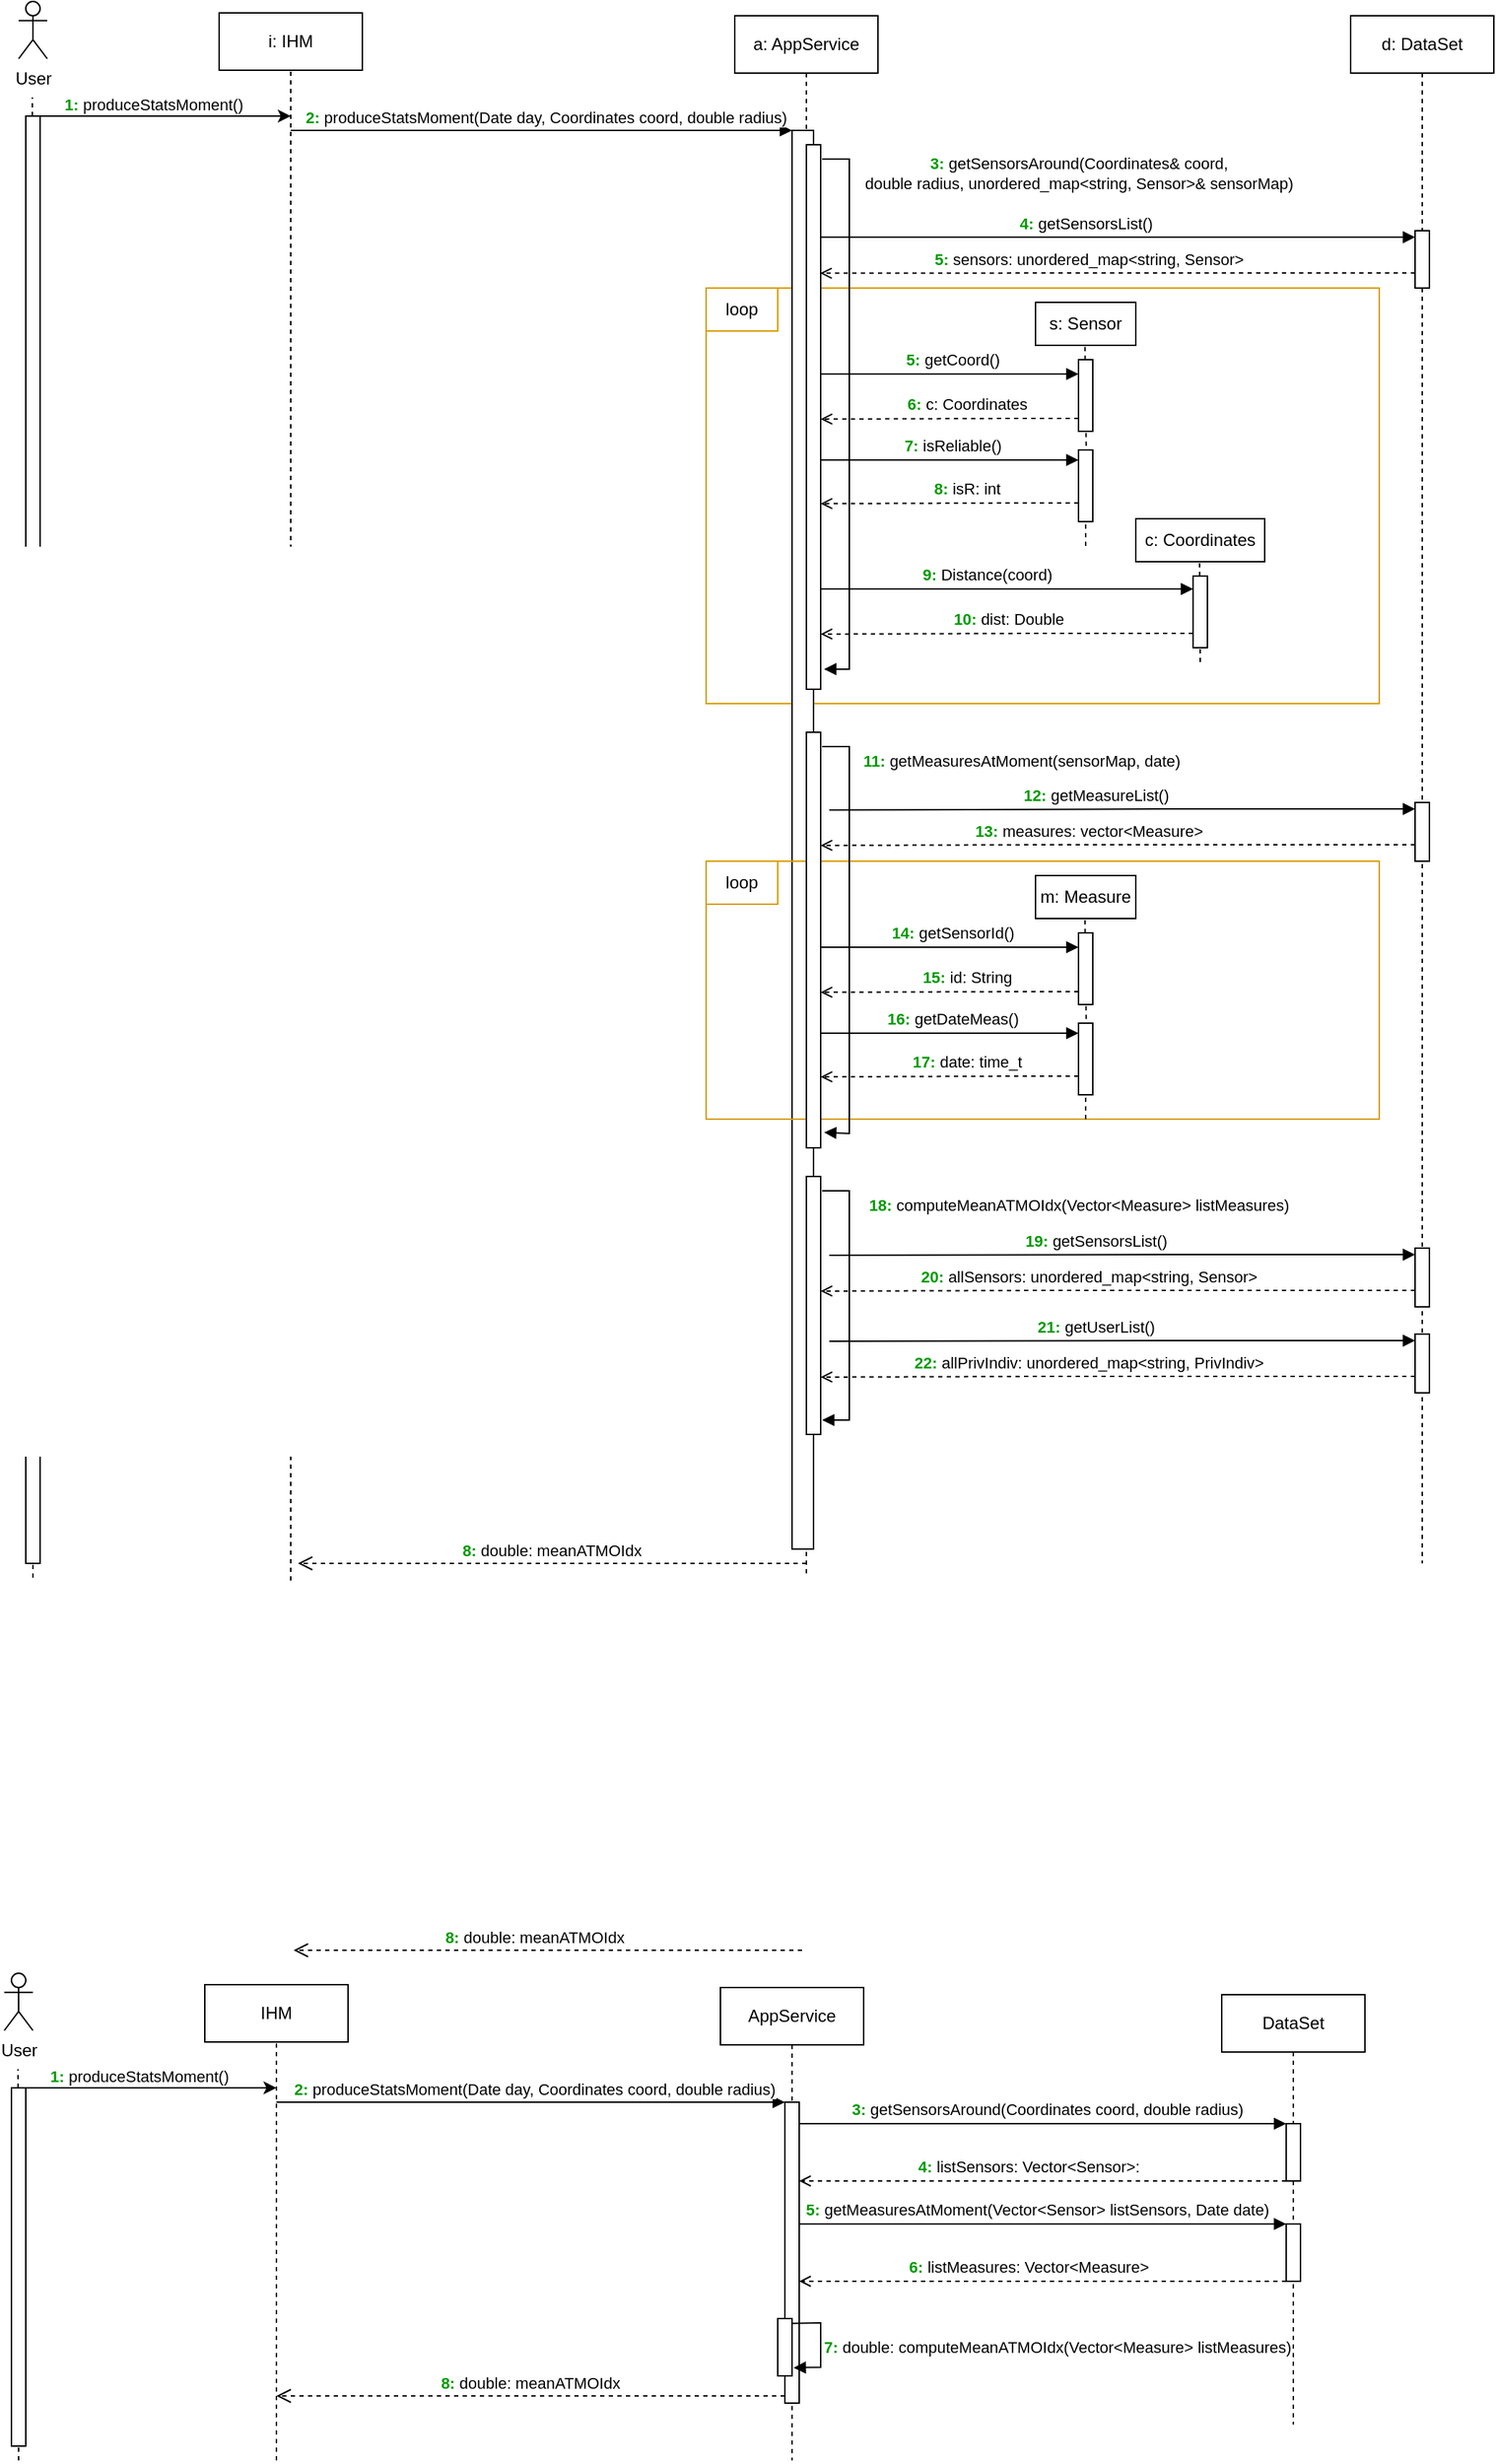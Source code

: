<mxfile version="21.3.7" type="github">
  <diagram name="Page-1" id="I7RDIdogmaN5I8TK1vOo">
    <mxGraphModel dx="819" dy="432" grid="1" gridSize="10" guides="1" tooltips="1" connect="1" arrows="1" fold="1" page="1" pageScale="1" pageWidth="1169" pageHeight="827" math="0" shadow="0">
      <root>
        <mxCell id="0" />
        <mxCell id="1" parent="0" />
        <mxCell id="uYeei7Lv4TWuoTGojl9b-30" value="" style="rounded=0;whiteSpace=wrap;html=1;fillColor=none;strokeColor=#d79b00;" parent="1" vertex="1">
          <mxGeometry x="600" y="250" width="470" height="290" as="geometry" />
        </mxCell>
        <mxCell id="bnaxQuVBlEbO6aS_ppuL-53" value="a: AppService" style="shape=umlLifeline;perimeter=lifelinePerimeter;whiteSpace=wrap;html=1;container=0;dropTarget=0;collapsible=0;recursiveResize=0;outlineConnect=0;portConstraint=eastwest;newEdgeStyle={&quot;edgeStyle&quot;:&quot;elbowEdgeStyle&quot;,&quot;elbow&quot;:&quot;vertical&quot;,&quot;curved&quot;:0,&quot;rounded&quot;:0};" parent="1" vertex="1">
          <mxGeometry x="620" y="60" width="100" height="1090" as="geometry" />
        </mxCell>
        <mxCell id="bnaxQuVBlEbO6aS_ppuL-54" value="" style="html=1;points=[];perimeter=orthogonalPerimeter;outlineConnect=0;targetShapes=umlLifeline;portConstraint=eastwest;newEdgeStyle={&quot;edgeStyle&quot;:&quot;elbowEdgeStyle&quot;,&quot;elbow&quot;:&quot;vertical&quot;,&quot;curved&quot;:0,&quot;rounded&quot;:0};" parent="bnaxQuVBlEbO6aS_ppuL-53" vertex="1">
          <mxGeometry x="40" y="80" width="15" height="990" as="geometry" />
        </mxCell>
        <mxCell id="uYeei7Lv4TWuoTGojl9b-63" value="" style="rounded=0;whiteSpace=wrap;html=1;fillColor=none;strokeColor=#d79b00;" parent="bnaxQuVBlEbO6aS_ppuL-53" vertex="1">
          <mxGeometry x="-20" y="590" width="470" height="180" as="geometry" />
        </mxCell>
        <mxCell id="uYeei7Lv4TWuoTGojl9b-64" value="loop" style="rounded=0;whiteSpace=wrap;html=1;fillColor=none;strokeColor=#d79b00;" parent="bnaxQuVBlEbO6aS_ppuL-53" vertex="1">
          <mxGeometry x="-20" y="590" width="50" height="30" as="geometry" />
        </mxCell>
        <mxCell id="uYeei7Lv4TWuoTGojl9b-65" value="m: Measure" style="rounded=0;whiteSpace=wrap;html=1;" parent="bnaxQuVBlEbO6aS_ppuL-53" vertex="1">
          <mxGeometry x="210" y="600" width="70" height="30" as="geometry" />
        </mxCell>
        <mxCell id="uYeei7Lv4TWuoTGojl9b-66" value="" style="endArrow=block;html=1;rounded=0;endFill=1;" parent="bnaxQuVBlEbO6aS_ppuL-53" target="uYeei7Lv4TWuoTGojl9b-69" edge="1">
          <mxGeometry width="50" height="50" relative="1" as="geometry">
            <mxPoint x="60" y="650" as="sourcePoint" />
            <mxPoint x="230" y="650" as="targetPoint" />
            <Array as="points">
              <mxPoint x="100" y="650" />
            </Array>
          </mxGeometry>
        </mxCell>
        <mxCell id="uYeei7Lv4TWuoTGojl9b-67" value="&lt;b style=&quot;border-color: var(--border-color); caret-color: rgb(0, 153, 0); color: rgb(0, 153, 0);&quot;&gt;14:&amp;nbsp;&lt;/b&gt;getSensorId()" style="edgeLabel;html=1;align=center;verticalAlign=middle;resizable=0;points=[];" parent="uYeei7Lv4TWuoTGojl9b-66" vertex="1" connectable="0">
          <mxGeometry x="-0.412" y="2" relative="1" as="geometry">
            <mxPoint x="39" y="-8" as="offset" />
          </mxGeometry>
        </mxCell>
        <mxCell id="uYeei7Lv4TWuoTGojl9b-68" value="" style="endArrow=none;dashed=1;html=1;rounded=0;exitX=0.563;exitY=0.422;exitDx=0;exitDy=0;exitPerimeter=0;" parent="bnaxQuVBlEbO6aS_ppuL-53" source="uYeei7Lv4TWuoTGojl9b-80" edge="1">
          <mxGeometry width="50" height="50" relative="1" as="geometry">
            <mxPoint x="245" y="700" as="sourcePoint" />
            <mxPoint x="244.55" y="630" as="targetPoint" />
          </mxGeometry>
        </mxCell>
        <mxCell id="uYeei7Lv4TWuoTGojl9b-69" value="" style="html=1;points=[];perimeter=orthogonalPerimeter;outlineConnect=0;targetShapes=umlLifeline;portConstraint=eastwest;newEdgeStyle={&quot;edgeStyle&quot;:&quot;elbowEdgeStyle&quot;,&quot;elbow&quot;:&quot;vertical&quot;,&quot;curved&quot;:0,&quot;rounded&quot;:0};" parent="bnaxQuVBlEbO6aS_ppuL-53" vertex="1">
          <mxGeometry x="240" y="640" width="10" height="50" as="geometry" />
        </mxCell>
        <mxCell id="uYeei7Lv4TWuoTGojl9b-70" value="" style="endArrow=open;html=1;rounded=0;endFill=0;dashed=1;entryX=1.055;entryY=0.269;entryDx=0;entryDy=0;entryPerimeter=0;" parent="bnaxQuVBlEbO6aS_ppuL-53" source="uYeei7Lv4TWuoTGojl9b-69" edge="1">
          <mxGeometry width="50" height="50" relative="1" as="geometry">
            <mxPoint x="240" y="670" as="sourcePoint" />
            <mxPoint x="60" y="681.45" as="targetPoint" />
            <Array as="points">
              <mxPoint x="200" y="681" />
            </Array>
          </mxGeometry>
        </mxCell>
        <mxCell id="uYeei7Lv4TWuoTGojl9b-71" value="&lt;b style=&quot;border-color: var(--border-color); caret-color: rgb(0, 153, 0); color: rgb(0, 153, 0);&quot;&gt;15: &lt;/b&gt;&lt;span style=&quot;border-color: var(--border-color); caret-color: rgb(0, 153, 0);&quot;&gt;id&lt;/span&gt;:&amp;nbsp;String" style="edgeLabel;html=1;align=center;verticalAlign=middle;resizable=0;points=[];" parent="uYeei7Lv4TWuoTGojl9b-70" vertex="1" connectable="0">
          <mxGeometry x="0.279" y="1" relative="1" as="geometry">
            <mxPoint x="37" y="-11" as="offset" />
          </mxGeometry>
        </mxCell>
        <mxCell id="uYeei7Lv4TWuoTGojl9b-79" value="" style="endArrow=none;dashed=1;html=1;rounded=0;" parent="bnaxQuVBlEbO6aS_ppuL-53" target="uYeei7Lv4TWuoTGojl9b-80" edge="1">
          <mxGeometry width="50" height="50" relative="1" as="geometry">
            <mxPoint x="245" y="770" as="sourcePoint" />
            <mxPoint x="244.55" y="630" as="targetPoint" />
          </mxGeometry>
        </mxCell>
        <mxCell id="uYeei7Lv4TWuoTGojl9b-80" value="" style="html=1;points=[];perimeter=orthogonalPerimeter;outlineConnect=0;targetShapes=umlLifeline;portConstraint=eastwest;newEdgeStyle={&quot;edgeStyle&quot;:&quot;elbowEdgeStyle&quot;,&quot;elbow&quot;:&quot;vertical&quot;,&quot;curved&quot;:0,&quot;rounded&quot;:0};" parent="bnaxQuVBlEbO6aS_ppuL-53" vertex="1">
          <mxGeometry x="240" y="703" width="10" height="50" as="geometry" />
        </mxCell>
        <mxCell id="uYeei7Lv4TWuoTGojl9b-81" value="" style="endArrow=block;html=1;rounded=0;endFill=1;" parent="bnaxQuVBlEbO6aS_ppuL-53" edge="1">
          <mxGeometry width="50" height="50" relative="1" as="geometry">
            <mxPoint x="60" y="710" as="sourcePoint" />
            <mxPoint x="240" y="710" as="targetPoint" />
            <Array as="points">
              <mxPoint x="100" y="710" />
            </Array>
          </mxGeometry>
        </mxCell>
        <mxCell id="uYeei7Lv4TWuoTGojl9b-82" value="&lt;b style=&quot;border-color: var(--border-color); caret-color: rgb(0, 153, 0); color: rgb(0, 153, 0);&quot;&gt;16:&amp;nbsp;&lt;/b&gt;getDateMeas()" style="edgeLabel;html=1;align=center;verticalAlign=middle;resizable=0;points=[];" parent="uYeei7Lv4TWuoTGojl9b-81" vertex="1" connectable="0">
          <mxGeometry x="-0.412" y="2" relative="1" as="geometry">
            <mxPoint x="39" y="-8" as="offset" />
          </mxGeometry>
        </mxCell>
        <mxCell id="uYeei7Lv4TWuoTGojl9b-83" value="" style="endArrow=open;html=1;rounded=0;endFill=0;dashed=1;entryX=1.055;entryY=0.269;entryDx=0;entryDy=0;entryPerimeter=0;" parent="bnaxQuVBlEbO6aS_ppuL-53" edge="1">
          <mxGeometry width="50" height="50" relative="1" as="geometry">
            <mxPoint x="240" y="740" as="sourcePoint" />
            <mxPoint x="60" y="740.45" as="targetPoint" />
            <Array as="points">
              <mxPoint x="200" y="740" />
            </Array>
          </mxGeometry>
        </mxCell>
        <mxCell id="uYeei7Lv4TWuoTGojl9b-84" value="&lt;b style=&quot;border-color: var(--border-color); caret-color: rgb(0, 153, 0); color: rgb(0, 153, 0);&quot;&gt;17: &lt;/b&gt;&lt;span style=&quot;border-color: var(--border-color); caret-color: rgb(0, 153, 0);&quot;&gt;date:&lt;/span&gt;&lt;b style=&quot;border-color: var(--border-color); caret-color: rgb(0, 153, 0); color: rgb(0, 153, 0);&quot;&gt;&amp;nbsp;&lt;/b&gt;time_t" style="edgeLabel;html=1;align=center;verticalAlign=middle;resizable=0;points=[];" parent="uYeei7Lv4TWuoTGojl9b-83" vertex="1" connectable="0">
          <mxGeometry x="0.279" y="1" relative="1" as="geometry">
            <mxPoint x="37" y="-11" as="offset" />
          </mxGeometry>
        </mxCell>
        <mxCell id="bnaxQuVBlEbO6aS_ppuL-55" value="&lt;font color=&quot;#009900&quot;&gt;&lt;b&gt;2:&lt;/b&gt;&lt;/font&gt;&lt;font color=&quot;#99ff99&quot;&gt; &lt;/font&gt;produceStatsMoment(Date day, Coordinates coord, double radius)" style="html=1;verticalAlign=bottom;endArrow=block;edgeStyle=elbowEdgeStyle;elbow=vertical;curved=0;rounded=0;" parent="1" target="bnaxQuVBlEbO6aS_ppuL-54" edge="1">
          <mxGeometry x="0.014" relative="1" as="geometry">
            <mxPoint x="310" y="140" as="sourcePoint" />
            <Array as="points">
              <mxPoint x="390" y="140" />
            </Array>
            <mxPoint as="offset" />
          </mxGeometry>
        </mxCell>
        <mxCell id="bnaxQuVBlEbO6aS_ppuL-56" value="&lt;b style=&quot;border-color: var(--border-color); caret-color: rgb(0, 153, 0); color: rgb(0, 153, 0);&quot;&gt;8:&amp;nbsp;&lt;/b&gt;double: meanATMOIdx" style="html=1;verticalAlign=bottom;endArrow=open;dashed=1;endSize=8;edgeStyle=elbowEdgeStyle;elbow=vertical;curved=0;rounded=0;" parent="1" edge="1">
          <mxGeometry x="0.053" relative="1" as="geometry">
            <mxPoint x="312" y="1410" as="targetPoint" />
            <Array as="points">
              <mxPoint x="542" y="1410" />
              <mxPoint x="522" y="1420" />
              <mxPoint x="627" y="1470" />
              <mxPoint x="537" y="1430" />
              <mxPoint x="577" y="1410" />
              <mxPoint x="437" y="1370" />
            </Array>
            <mxPoint as="offset" />
            <mxPoint x="667" y="1410" as="sourcePoint" />
          </mxGeometry>
        </mxCell>
        <mxCell id="bnaxQuVBlEbO6aS_ppuL-57" value="d: DataSet" style="shape=umlLifeline;perimeter=lifelinePerimeter;whiteSpace=wrap;html=1;container=0;dropTarget=0;collapsible=0;recursiveResize=0;outlineConnect=0;portConstraint=eastwest;newEdgeStyle={&quot;edgeStyle&quot;:&quot;elbowEdgeStyle&quot;,&quot;elbow&quot;:&quot;vertical&quot;,&quot;curved&quot;:0,&quot;rounded&quot;:0};" parent="1" vertex="1">
          <mxGeometry x="1050" y="60" width="100" height="1080" as="geometry" />
        </mxCell>
        <mxCell id="bnaxQuVBlEbO6aS_ppuL-59" value="" style="html=1;points=[];perimeter=orthogonalPerimeter;outlineConnect=0;targetShapes=umlLifeline;portConstraint=eastwest;newEdgeStyle={&quot;edgeStyle&quot;:&quot;elbowEdgeStyle&quot;,&quot;elbow&quot;:&quot;vertical&quot;,&quot;curved&quot;:0,&quot;rounded&quot;:0};" parent="bnaxQuVBlEbO6aS_ppuL-57" vertex="1">
          <mxGeometry x="45" y="150" width="10" height="40" as="geometry" />
        </mxCell>
        <mxCell id="uYeei7Lv4TWuoTGojl9b-89" value="" style="html=1;points=[];perimeter=orthogonalPerimeter;outlineConnect=0;targetShapes=umlLifeline;portConstraint=eastwest;newEdgeStyle={&quot;edgeStyle&quot;:&quot;elbowEdgeStyle&quot;,&quot;elbow&quot;:&quot;vertical&quot;,&quot;curved&quot;:0,&quot;rounded&quot;:0};" parent="bnaxQuVBlEbO6aS_ppuL-57" vertex="1">
          <mxGeometry x="45" y="860" width="10" height="41" as="geometry" />
        </mxCell>
        <mxCell id="uYeei7Lv4TWuoTGojl9b-90" value="" style="endArrow=block;html=1;rounded=0;endFill=1;exitX=1.6;exitY=0.187;exitDx=0;exitDy=0;exitPerimeter=0;" parent="bnaxQuVBlEbO6aS_ppuL-57" edge="1">
          <mxGeometry width="50" height="50" relative="1" as="geometry">
            <mxPoint x="-364" y="865" as="sourcePoint" />
            <mxPoint x="45" y="864.55" as="targetPoint" />
            <Array as="points">
              <mxPoint x="-130" y="864.55" />
            </Array>
          </mxGeometry>
        </mxCell>
        <mxCell id="uYeei7Lv4TWuoTGojl9b-91" value="&lt;b style=&quot;border-color: var(--border-color); caret-color: rgb(0, 153, 0); color: rgb(0, 153, 0);&quot;&gt;19:&amp;nbsp;&lt;/b&gt;getSensorsList()" style="edgeLabel;html=1;align=center;verticalAlign=middle;resizable=0;points=[];" parent="uYeei7Lv4TWuoTGojl9b-90" vertex="1" connectable="0">
          <mxGeometry x="-0.412" y="2" relative="1" as="geometry">
            <mxPoint x="66" y="-8" as="offset" />
          </mxGeometry>
        </mxCell>
        <mxCell id="uYeei7Lv4TWuoTGojl9b-92" value="" style="endArrow=open;html=1;rounded=0;endFill=0;dashed=1;entryX=0.964;entryY=0.236;entryDx=0;entryDy=0;entryPerimeter=0;" parent="bnaxQuVBlEbO6aS_ppuL-57" edge="1">
          <mxGeometry width="50" height="50" relative="1" as="geometry">
            <mxPoint x="45" y="889.55" as="sourcePoint" />
            <mxPoint x="-370" y="890" as="targetPoint" />
            <Array as="points">
              <mxPoint x="-225" y="889.55" />
            </Array>
          </mxGeometry>
        </mxCell>
        <mxCell id="uYeei7Lv4TWuoTGojl9b-93" value="&lt;b style=&quot;border-color: var(--border-color); caret-color: rgb(0, 153, 0); color: rgb(0, 153, 0);&quot;&gt;20:&amp;nbsp;&lt;/b&gt;allSensors:&amp;nbsp;unordered_map&amp;lt;string, Sensor&amp;gt;" style="edgeLabel;html=1;align=center;verticalAlign=middle;resizable=0;points=[];" parent="uYeei7Lv4TWuoTGojl9b-92" vertex="1" connectable="0">
          <mxGeometry x="0.279" y="1" relative="1" as="geometry">
            <mxPoint x="37" y="-11" as="offset" />
          </mxGeometry>
        </mxCell>
        <mxCell id="uYeei7Lv4TWuoTGojl9b-94" value="" style="html=1;points=[];perimeter=orthogonalPerimeter;outlineConnect=0;targetShapes=umlLifeline;portConstraint=eastwest;newEdgeStyle={&quot;edgeStyle&quot;:&quot;elbowEdgeStyle&quot;,&quot;elbow&quot;:&quot;vertical&quot;,&quot;curved&quot;:0,&quot;rounded&quot;:0};" parent="bnaxQuVBlEbO6aS_ppuL-57" vertex="1">
          <mxGeometry x="45" y="920" width="10" height="41" as="geometry" />
        </mxCell>
        <mxCell id="uYeei7Lv4TWuoTGojl9b-95" value="" style="endArrow=block;html=1;rounded=0;endFill=1;exitX=1.6;exitY=0.187;exitDx=0;exitDy=0;exitPerimeter=0;" parent="bnaxQuVBlEbO6aS_ppuL-57" edge="1">
          <mxGeometry width="50" height="50" relative="1" as="geometry">
            <mxPoint x="-364" y="925" as="sourcePoint" />
            <mxPoint x="45" y="924.55" as="targetPoint" />
            <Array as="points">
              <mxPoint x="-130" y="924.55" />
            </Array>
          </mxGeometry>
        </mxCell>
        <mxCell id="uYeei7Lv4TWuoTGojl9b-96" value="&lt;b style=&quot;border-color: var(--border-color); caret-color: rgb(0, 153, 0); color: rgb(0, 153, 0);&quot;&gt;21:&amp;nbsp;&lt;/b&gt;getUserList()" style="edgeLabel;html=1;align=center;verticalAlign=middle;resizable=0;points=[];" parent="uYeei7Lv4TWuoTGojl9b-95" vertex="1" connectable="0">
          <mxGeometry x="-0.412" y="2" relative="1" as="geometry">
            <mxPoint x="66" y="-8" as="offset" />
          </mxGeometry>
        </mxCell>
        <mxCell id="uYeei7Lv4TWuoTGojl9b-97" value="" style="endArrow=open;html=1;rounded=0;endFill=0;dashed=1;entryX=0.964;entryY=0.236;entryDx=0;entryDy=0;entryPerimeter=0;" parent="bnaxQuVBlEbO6aS_ppuL-57" edge="1">
          <mxGeometry width="50" height="50" relative="1" as="geometry">
            <mxPoint x="45" y="949.55" as="sourcePoint" />
            <mxPoint x="-370" y="950" as="targetPoint" />
            <Array as="points">
              <mxPoint x="-225" y="949.55" />
            </Array>
          </mxGeometry>
        </mxCell>
        <mxCell id="uYeei7Lv4TWuoTGojl9b-98" value="&lt;b style=&quot;border-color: var(--border-color); caret-color: rgb(0, 153, 0); color: rgb(0, 153, 0);&quot;&gt;22:&amp;nbsp;&lt;/b&gt;allPrivIndiv:&amp;nbsp;unordered_map&amp;lt;string, PrivIndiv&amp;gt;" style="edgeLabel;html=1;align=center;verticalAlign=middle;resizable=0;points=[];" parent="uYeei7Lv4TWuoTGojl9b-97" vertex="1" connectable="0">
          <mxGeometry x="0.279" y="1" relative="1" as="geometry">
            <mxPoint x="37" y="-11" as="offset" />
          </mxGeometry>
        </mxCell>
        <mxCell id="bnaxQuVBlEbO6aS_ppuL-64" value="" style="endArrow=block;html=1;rounded=0;endFill=1;" parent="1" edge="1">
          <mxGeometry width="50" height="50" relative="1" as="geometry">
            <mxPoint x="675" y="214.55" as="sourcePoint" />
            <mxPoint x="1095" y="214.55" as="targetPoint" />
            <Array as="points">
              <mxPoint x="920" y="214.55" />
            </Array>
          </mxGeometry>
        </mxCell>
        <mxCell id="bnaxQuVBlEbO6aS_ppuL-65" value="&lt;b style=&quot;border-color: var(--border-color); caret-color: rgb(0, 153, 0); color: rgb(0, 153, 0);&quot;&gt;4:&amp;nbsp;&lt;/b&gt;getSensorsList()" style="edgeLabel;html=1;align=center;verticalAlign=middle;resizable=0;points=[];" parent="bnaxQuVBlEbO6aS_ppuL-64" vertex="1" connectable="0">
          <mxGeometry x="-0.412" y="2" relative="1" as="geometry">
            <mxPoint x="66" y="-8" as="offset" />
          </mxGeometry>
        </mxCell>
        <mxCell id="bnaxQuVBlEbO6aS_ppuL-66" value="" style="endArrow=open;html=1;rounded=0;endFill=0;dashed=1;entryX=0.964;entryY=0.236;entryDx=0;entryDy=0;entryPerimeter=0;" parent="1" target="uYeei7Lv4TWuoTGojl9b-27" edge="1">
          <mxGeometry width="50" height="50" relative="1" as="geometry">
            <mxPoint x="1095" y="239.55" as="sourcePoint" />
            <mxPoint x="690" y="240" as="targetPoint" />
            <Array as="points">
              <mxPoint x="825" y="239.55" />
            </Array>
          </mxGeometry>
        </mxCell>
        <mxCell id="bnaxQuVBlEbO6aS_ppuL-67" value="&lt;b style=&quot;border-color: var(--border-color); caret-color: rgb(0, 153, 0); color: rgb(0, 153, 0);&quot;&gt;5:&amp;nbsp;&lt;/b&gt;sensors:&amp;nbsp;unordered_map&amp;lt;string, Sensor&amp;gt;" style="edgeLabel;html=1;align=center;verticalAlign=middle;resizable=0;points=[];" parent="bnaxQuVBlEbO6aS_ppuL-66" vertex="1" connectable="0">
          <mxGeometry x="0.279" y="1" relative="1" as="geometry">
            <mxPoint x="37" y="-11" as="offset" />
          </mxGeometry>
        </mxCell>
        <mxCell id="bnaxQuVBlEbO6aS_ppuL-72" value="" style="endArrow=none;dashed=1;html=1;rounded=0;entryX=0.5;entryY=1;entryDx=0;entryDy=0;" parent="1" target="SnQVtgiCFjpJ4soECr5Y-1" edge="1">
          <mxGeometry width="50" height="50" relative="1" as="geometry">
            <mxPoint x="310" y="1152" as="sourcePoint" />
            <mxPoint x="300" y="105" as="targetPoint" />
          </mxGeometry>
        </mxCell>
        <mxCell id="SnQVtgiCFjpJ4soECr5Y-1" value="i: IHM" style="rounded=0;whiteSpace=wrap;html=1;" parent="1" vertex="1">
          <mxGeometry x="260" y="58" width="100" height="40" as="geometry" />
        </mxCell>
        <mxCell id="SnQVtgiCFjpJ4soECr5Y-16" value="User" style="shape=umlActor;verticalLabelPosition=bottom;verticalAlign=top;html=1;outlineConnect=0;" parent="1" vertex="1">
          <mxGeometry x="120" y="50" width="20" height="40" as="geometry" />
        </mxCell>
        <mxCell id="SnQVtgiCFjpJ4soECr5Y-17" value="" style="endArrow=none;dashed=1;html=1;rounded=0;" parent="1" source="SnQVtgiCFjpJ4soECr5Y-18" edge="1">
          <mxGeometry width="50" height="50" relative="1" as="geometry">
            <mxPoint x="130" y="370" as="sourcePoint" />
            <mxPoint x="129.6" y="117" as="targetPoint" />
          </mxGeometry>
        </mxCell>
        <mxCell id="SnQVtgiCFjpJ4soECr5Y-19" value="" style="endArrow=none;dashed=1;html=1;rounded=0;" parent="1" target="SnQVtgiCFjpJ4soECr5Y-18" edge="1">
          <mxGeometry width="50" height="50" relative="1" as="geometry">
            <mxPoint x="130" y="1150" as="sourcePoint" />
            <mxPoint x="129.6" y="117" as="targetPoint" />
          </mxGeometry>
        </mxCell>
        <mxCell id="SnQVtgiCFjpJ4soECr5Y-18" value="" style="rounded=0;whiteSpace=wrap;html=1;" parent="1" vertex="1">
          <mxGeometry x="125" y="130" width="10" height="1010" as="geometry" />
        </mxCell>
        <mxCell id="SnQVtgiCFjpJ4soECr5Y-20" value="" style="endArrow=classic;html=1;rounded=0;exitX=1;exitY=0;exitDx=0;exitDy=0;" parent="1" source="SnQVtgiCFjpJ4soECr5Y-18" edge="1">
          <mxGeometry width="50" height="50" relative="1" as="geometry">
            <mxPoint x="230" y="180" as="sourcePoint" />
            <mxPoint x="310" y="130" as="targetPoint" />
          </mxGeometry>
        </mxCell>
        <mxCell id="SnQVtgiCFjpJ4soECr5Y-21" value="&lt;b style=&quot;border-color: var(--border-color); caret-color: rgb(0, 153, 0); color: rgb(0, 153, 0);&quot;&gt;1:&amp;nbsp;&lt;/b&gt;produceStatsMoment()" style="edgeLabel;html=1;align=center;verticalAlign=middle;resizable=0;points=[];" parent="SnQVtgiCFjpJ4soECr5Y-20" vertex="1" connectable="0">
          <mxGeometry x="-0.213" relative="1" as="geometry">
            <mxPoint x="10" y="-8" as="offset" />
          </mxGeometry>
        </mxCell>
        <mxCell id="uYeei7Lv4TWuoTGojl9b-1" value="AppService" style="shape=umlLifeline;perimeter=lifelinePerimeter;whiteSpace=wrap;html=1;container=0;dropTarget=0;collapsible=0;recursiveResize=0;outlineConnect=0;portConstraint=eastwest;newEdgeStyle={&quot;edgeStyle&quot;:&quot;elbowEdgeStyle&quot;,&quot;elbow&quot;:&quot;vertical&quot;,&quot;curved&quot;:0,&quot;rounded&quot;:0};" parent="1" vertex="1">
          <mxGeometry x="610" y="1436" width="100" height="330" as="geometry" />
        </mxCell>
        <mxCell id="uYeei7Lv4TWuoTGojl9b-2" value="" style="html=1;points=[];perimeter=orthogonalPerimeter;outlineConnect=0;targetShapes=umlLifeline;portConstraint=eastwest;newEdgeStyle={&quot;edgeStyle&quot;:&quot;elbowEdgeStyle&quot;,&quot;elbow&quot;:&quot;vertical&quot;,&quot;curved&quot;:0,&quot;rounded&quot;:0};" parent="uYeei7Lv4TWuoTGojl9b-1" vertex="1">
          <mxGeometry x="45" y="80" width="10" height="210" as="geometry" />
        </mxCell>
        <mxCell id="uYeei7Lv4TWuoTGojl9b-3" value="&lt;font color=&quot;#009900&quot;&gt;&lt;b&gt;2:&lt;/b&gt;&lt;/font&gt;&lt;font color=&quot;#99ff99&quot;&gt; &lt;/font&gt;produceStatsMoment(Date day, Coordinates coord, double radius)" style="html=1;verticalAlign=bottom;endArrow=block;edgeStyle=elbowEdgeStyle;elbow=vertical;curved=0;rounded=0;" parent="1" target="uYeei7Lv4TWuoTGojl9b-2" edge="1">
          <mxGeometry x="0.014" relative="1" as="geometry">
            <mxPoint x="300" y="1516" as="sourcePoint" />
            <Array as="points">
              <mxPoint x="380" y="1516" />
            </Array>
            <mxPoint as="offset" />
          </mxGeometry>
        </mxCell>
        <mxCell id="uYeei7Lv4TWuoTGojl9b-4" value="&lt;b style=&quot;border-color: var(--border-color); caret-color: rgb(0, 153, 0); color: rgb(0, 153, 0);&quot;&gt;8:&amp;nbsp;&lt;/b&gt;double: meanATMOIdx" style="html=1;verticalAlign=bottom;endArrow=open;dashed=1;endSize=8;edgeStyle=elbowEdgeStyle;elbow=vertical;curved=0;rounded=0;" parent="1" source="uYeei7Lv4TWuoTGojl9b-2" edge="1">
          <mxGeometry x="0.004" relative="1" as="geometry">
            <mxPoint x="300" y="1721" as="targetPoint" />
            <Array as="points">
              <mxPoint x="530" y="1721" />
              <mxPoint x="510" y="1731" />
              <mxPoint x="615" y="1781" />
              <mxPoint x="525" y="1741" />
              <mxPoint x="565" y="1721" />
              <mxPoint x="425" y="1681" />
            </Array>
            <mxPoint as="offset" />
          </mxGeometry>
        </mxCell>
        <mxCell id="uYeei7Lv4TWuoTGojl9b-5" value="DataSet" style="shape=umlLifeline;perimeter=lifelinePerimeter;whiteSpace=wrap;html=1;container=0;dropTarget=0;collapsible=0;recursiveResize=0;outlineConnect=0;portConstraint=eastwest;newEdgeStyle={&quot;edgeStyle&quot;:&quot;elbowEdgeStyle&quot;,&quot;elbow&quot;:&quot;vertical&quot;,&quot;curved&quot;:0,&quot;rounded&quot;:0};" parent="1" vertex="1">
          <mxGeometry x="960" y="1441" width="100" height="300" as="geometry" />
        </mxCell>
        <mxCell id="uYeei7Lv4TWuoTGojl9b-6" value="" style="html=1;points=[];perimeter=orthogonalPerimeter;outlineConnect=0;targetShapes=umlLifeline;portConstraint=eastwest;newEdgeStyle={&quot;edgeStyle&quot;:&quot;elbowEdgeStyle&quot;,&quot;elbow&quot;:&quot;vertical&quot;,&quot;curved&quot;:0,&quot;rounded&quot;:0};" parent="uYeei7Lv4TWuoTGojl9b-5" vertex="1">
          <mxGeometry x="45" y="90" width="10" height="40" as="geometry" />
        </mxCell>
        <mxCell id="uYeei7Lv4TWuoTGojl9b-7" value="" style="html=1;points=[];perimeter=orthogonalPerimeter;outlineConnect=0;targetShapes=umlLifeline;portConstraint=eastwest;newEdgeStyle={&quot;edgeStyle&quot;:&quot;elbowEdgeStyle&quot;,&quot;elbow&quot;:&quot;vertical&quot;,&quot;curved&quot;:0,&quot;rounded&quot;:0};" parent="uYeei7Lv4TWuoTGojl9b-5" vertex="1">
          <mxGeometry x="45" y="160" width="10" height="40" as="geometry" />
        </mxCell>
        <mxCell id="uYeei7Lv4TWuoTGojl9b-8" value="" style="endArrow=block;html=1;rounded=0;endFill=1;" parent="1" source="uYeei7Lv4TWuoTGojl9b-2" target="uYeei7Lv4TWuoTGojl9b-6" edge="1">
          <mxGeometry width="50" height="50" relative="1" as="geometry">
            <mxPoint x="705" y="1541" as="sourcePoint" />
            <mxPoint x="895" y="1541" as="targetPoint" />
            <Array as="points">
              <mxPoint x="935" y="1531" />
            </Array>
          </mxGeometry>
        </mxCell>
        <mxCell id="uYeei7Lv4TWuoTGojl9b-9" value="&lt;b style=&quot;border-color: var(--border-color); caret-color: rgb(0, 153, 0); color: rgb(0, 153, 0);&quot;&gt;3:&lt;/b&gt;&amp;nbsp;getSensorsAround(Coordinates coord, double radius)" style="edgeLabel;html=1;align=center;verticalAlign=middle;resizable=0;points=[];" parent="uYeei7Lv4TWuoTGojl9b-8" vertex="1" connectable="0">
          <mxGeometry x="-0.412" y="2" relative="1" as="geometry">
            <mxPoint x="73" y="-8" as="offset" />
          </mxGeometry>
        </mxCell>
        <mxCell id="uYeei7Lv4TWuoTGojl9b-10" value="" style="endArrow=open;html=1;rounded=0;endFill=0;dashed=1;" parent="1" source="uYeei7Lv4TWuoTGojl9b-6" target="uYeei7Lv4TWuoTGojl9b-2" edge="1">
          <mxGeometry width="50" height="50" relative="1" as="geometry">
            <mxPoint x="755" y="1616" as="sourcePoint" />
            <mxPoint x="805" y="1566" as="targetPoint" />
            <Array as="points">
              <mxPoint x="815" y="1571" />
            </Array>
          </mxGeometry>
        </mxCell>
        <mxCell id="uYeei7Lv4TWuoTGojl9b-11" value="&lt;b style=&quot;border-color: var(--border-color); caret-color: rgb(0, 153, 0); color: rgb(0, 153, 0);&quot;&gt;4:&amp;nbsp;&lt;/b&gt;listSensors: Vector&amp;lt;Sensor&amp;gt;:" style="edgeLabel;html=1;align=center;verticalAlign=middle;resizable=0;points=[];" parent="uYeei7Lv4TWuoTGojl9b-10" vertex="1" connectable="0">
          <mxGeometry x="0.279" y="1" relative="1" as="geometry">
            <mxPoint x="37" y="-11" as="offset" />
          </mxGeometry>
        </mxCell>
        <mxCell id="uYeei7Lv4TWuoTGojl9b-12" value="" style="endArrow=block;html=1;rounded=0;endFill=1;" parent="1" source="uYeei7Lv4TWuoTGojl9b-2" target="uYeei7Lv4TWuoTGojl9b-7" edge="1">
          <mxGeometry width="50" height="50" relative="1" as="geometry">
            <mxPoint x="690" y="1601" as="sourcePoint" />
            <mxPoint x="960" y="1601" as="targetPoint" />
            <Array as="points">
              <mxPoint x="910" y="1601" />
            </Array>
          </mxGeometry>
        </mxCell>
        <mxCell id="uYeei7Lv4TWuoTGojl9b-13" value="&lt;b style=&quot;border-color: var(--border-color); caret-color: rgb(0, 153, 0); color: rgb(0, 153, 0);&quot;&gt;5:&amp;nbsp;&lt;/b&gt;getMeasuresAtMoment(Vector&amp;lt;Sensor&amp;gt; listSensors, Date date)" style="edgeLabel;html=1;align=center;verticalAlign=middle;resizable=0;points=[];" parent="uYeei7Lv4TWuoTGojl9b-12" vertex="1" connectable="0">
          <mxGeometry x="-0.412" y="2" relative="1" as="geometry">
            <mxPoint x="66" y="-8" as="offset" />
          </mxGeometry>
        </mxCell>
        <mxCell id="uYeei7Lv4TWuoTGojl9b-14" value="" style="endArrow=open;html=1;rounded=0;endFill=0;dashed=1;" parent="1" source="uYeei7Lv4TWuoTGojl9b-7" target="uYeei7Lv4TWuoTGojl9b-2" edge="1">
          <mxGeometry width="50" height="50" relative="1" as="geometry">
            <mxPoint x="960" y="1641" as="sourcePoint" />
            <mxPoint x="690" y="1641" as="targetPoint" />
            <Array as="points">
              <mxPoint x="815" y="1641" />
            </Array>
          </mxGeometry>
        </mxCell>
        <mxCell id="uYeei7Lv4TWuoTGojl9b-15" value="&lt;b style=&quot;border-color: var(--border-color); caret-color: rgb(0, 153, 0); color: rgb(0, 153, 0);&quot;&gt;6:&amp;nbsp;&lt;/b&gt;listMeasures: Vector&amp;lt;Measure&amp;gt;" style="edgeLabel;html=1;align=center;verticalAlign=middle;resizable=0;points=[];" parent="uYeei7Lv4TWuoTGojl9b-14" vertex="1" connectable="0">
          <mxGeometry x="0.279" y="1" relative="1" as="geometry">
            <mxPoint x="37" y="-11" as="offset" />
          </mxGeometry>
        </mxCell>
        <mxCell id="uYeei7Lv4TWuoTGojl9b-16" value="" style="rounded=0;whiteSpace=wrap;html=1;" parent="1" vertex="1">
          <mxGeometry x="650" y="1667" width="10" height="40" as="geometry" />
        </mxCell>
        <mxCell id="uYeei7Lv4TWuoTGojl9b-17" value="" style="endArrow=block;html=1;rounded=0;exitX=0.967;exitY=0.083;exitDx=0;exitDy=0;entryX=1.111;entryY=0.858;entryDx=0;entryDy=0;entryPerimeter=0;exitPerimeter=0;endFill=1;" parent="1" source="uYeei7Lv4TWuoTGojl9b-16" target="uYeei7Lv4TWuoTGojl9b-16" edge="1">
          <mxGeometry width="50" height="50" relative="1" as="geometry">
            <mxPoint x="700" y="1681" as="sourcePoint" />
            <mxPoint x="710" y="1711" as="targetPoint" />
            <Array as="points">
              <mxPoint x="680" y="1670" />
              <mxPoint x="680" y="1701" />
            </Array>
          </mxGeometry>
        </mxCell>
        <mxCell id="uYeei7Lv4TWuoTGojl9b-18" value="&lt;b style=&quot;border-color: var(--border-color); caret-color: rgb(0, 153, 0); color: rgb(0, 153, 0);&quot;&gt;7:&amp;nbsp;&lt;/b&gt;double: computeMeanATMOIdx(Vector&amp;lt;Measure&amp;gt; listMeasures)" style="edgeLabel;html=1;align=center;verticalAlign=middle;resizable=0;points=[];" parent="uYeei7Lv4TWuoTGojl9b-17" vertex="1" connectable="0">
          <mxGeometry x="0.018" y="2" relative="1" as="geometry">
            <mxPoint x="163" y="2" as="offset" />
          </mxGeometry>
        </mxCell>
        <mxCell id="uYeei7Lv4TWuoTGojl9b-19" value="" style="endArrow=none;dashed=1;html=1;rounded=0;entryX=0.5;entryY=1;entryDx=0;entryDy=0;" parent="1" target="uYeei7Lv4TWuoTGojl9b-20" edge="1">
          <mxGeometry width="50" height="50" relative="1" as="geometry">
            <mxPoint x="300" y="1766" as="sourcePoint" />
            <mxPoint x="290" y="1481" as="targetPoint" />
          </mxGeometry>
        </mxCell>
        <mxCell id="uYeei7Lv4TWuoTGojl9b-20" value="IHM" style="rounded=0;whiteSpace=wrap;html=1;" parent="1" vertex="1">
          <mxGeometry x="250" y="1434" width="100" height="40" as="geometry" />
        </mxCell>
        <mxCell id="uYeei7Lv4TWuoTGojl9b-21" value="User" style="shape=umlActor;verticalLabelPosition=bottom;verticalAlign=top;html=1;outlineConnect=0;" parent="1" vertex="1">
          <mxGeometry x="110" y="1426" width="20" height="40" as="geometry" />
        </mxCell>
        <mxCell id="uYeei7Lv4TWuoTGojl9b-22" value="" style="endArrow=none;dashed=1;html=1;rounded=0;" parent="1" source="uYeei7Lv4TWuoTGojl9b-24" edge="1">
          <mxGeometry width="50" height="50" relative="1" as="geometry">
            <mxPoint x="120" y="1746" as="sourcePoint" />
            <mxPoint x="119.6" y="1493" as="targetPoint" />
          </mxGeometry>
        </mxCell>
        <mxCell id="uYeei7Lv4TWuoTGojl9b-23" value="" style="endArrow=none;dashed=1;html=1;rounded=0;" parent="1" target="uYeei7Lv4TWuoTGojl9b-24" edge="1">
          <mxGeometry width="50" height="50" relative="1" as="geometry">
            <mxPoint x="120" y="1766" as="sourcePoint" />
            <mxPoint x="119.6" y="1493" as="targetPoint" />
          </mxGeometry>
        </mxCell>
        <mxCell id="uYeei7Lv4TWuoTGojl9b-24" value="" style="rounded=0;whiteSpace=wrap;html=1;" parent="1" vertex="1">
          <mxGeometry x="115" y="1506" width="10" height="250" as="geometry" />
        </mxCell>
        <mxCell id="uYeei7Lv4TWuoTGojl9b-25" value="" style="endArrow=classic;html=1;rounded=0;exitX=1;exitY=0;exitDx=0;exitDy=0;" parent="1" source="uYeei7Lv4TWuoTGojl9b-24" edge="1">
          <mxGeometry width="50" height="50" relative="1" as="geometry">
            <mxPoint x="220" y="1556" as="sourcePoint" />
            <mxPoint x="300" y="1506" as="targetPoint" />
          </mxGeometry>
        </mxCell>
        <mxCell id="uYeei7Lv4TWuoTGojl9b-26" value="&lt;b style=&quot;border-color: var(--border-color); caret-color: rgb(0, 153, 0); color: rgb(0, 153, 0);&quot;&gt;1:&amp;nbsp;&lt;/b&gt;produceStatsMoment()" style="edgeLabel;html=1;align=center;verticalAlign=middle;resizable=0;points=[];" parent="uYeei7Lv4TWuoTGojl9b-25" vertex="1" connectable="0">
          <mxGeometry x="-0.213" relative="1" as="geometry">
            <mxPoint x="10" y="-8" as="offset" />
          </mxGeometry>
        </mxCell>
        <mxCell id="uYeei7Lv4TWuoTGojl9b-27" value="" style="rounded=0;whiteSpace=wrap;html=1;" parent="1" vertex="1">
          <mxGeometry x="670" y="150" width="10" height="380" as="geometry" />
        </mxCell>
        <mxCell id="uYeei7Lv4TWuoTGojl9b-28" value="" style="endArrow=block;html=1;rounded=0;endFill=1;entryX=1.236;entryY=0.963;entryDx=0;entryDy=0;entryPerimeter=0;" parent="1" target="uYeei7Lv4TWuoTGojl9b-27" edge="1">
          <mxGeometry width="50" height="50" relative="1" as="geometry">
            <mxPoint x="681" y="160" as="sourcePoint" />
            <mxPoint x="681" y="660" as="targetPoint" />
            <Array as="points">
              <mxPoint x="700" y="160" />
              <mxPoint x="700" y="516" />
            </Array>
          </mxGeometry>
        </mxCell>
        <mxCell id="uYeei7Lv4TWuoTGojl9b-29" value="&lt;b style=&quot;border-color: var(--border-color); caret-color: rgb(0, 153, 0); color: rgb(0, 153, 0);&quot;&gt;3:&amp;nbsp;&lt;/b&gt;getSensorsAround(Coordinates&amp;amp; coord, &lt;br&gt;double radius, unordered_map&amp;lt;string, Sensor&amp;gt;&amp;amp; sensorMap)" style="edgeLabel;html=1;align=center;verticalAlign=middle;resizable=0;points=[];" parent="uYeei7Lv4TWuoTGojl9b-28" vertex="1" connectable="0">
          <mxGeometry x="0.018" y="2" relative="1" as="geometry">
            <mxPoint x="158" y="-171" as="offset" />
          </mxGeometry>
        </mxCell>
        <mxCell id="uYeei7Lv4TWuoTGojl9b-31" value="loop" style="rounded=0;whiteSpace=wrap;html=1;fillColor=none;strokeColor=#d79b00;" parent="1" vertex="1">
          <mxGeometry x="600" y="250" width="50" height="30" as="geometry" />
        </mxCell>
        <mxCell id="uYeei7Lv4TWuoTGojl9b-34" value="s: Sensor" style="rounded=0;whiteSpace=wrap;html=1;" parent="1" vertex="1">
          <mxGeometry x="830" y="260" width="70" height="30" as="geometry" />
        </mxCell>
        <mxCell id="uYeei7Lv4TWuoTGojl9b-35" value="" style="endArrow=block;html=1;rounded=0;endFill=1;" parent="1" target="uYeei7Lv4TWuoTGojl9b-38" edge="1">
          <mxGeometry width="50" height="50" relative="1" as="geometry">
            <mxPoint x="680" y="310" as="sourcePoint" />
            <mxPoint x="850" y="310" as="targetPoint" />
            <Array as="points">
              <mxPoint x="720" y="310" />
            </Array>
          </mxGeometry>
        </mxCell>
        <mxCell id="uYeei7Lv4TWuoTGojl9b-36" value="&lt;b style=&quot;border-color: var(--border-color); caret-color: rgb(0, 153, 0); color: rgb(0, 153, 0);&quot;&gt;5:&amp;nbsp;&lt;/b&gt;getCoord()" style="edgeLabel;html=1;align=center;verticalAlign=middle;resizable=0;points=[];" parent="uYeei7Lv4TWuoTGojl9b-35" vertex="1" connectable="0">
          <mxGeometry x="-0.412" y="2" relative="1" as="geometry">
            <mxPoint x="39" y="-8" as="offset" />
          </mxGeometry>
        </mxCell>
        <mxCell id="uYeei7Lv4TWuoTGojl9b-37" value="" style="endArrow=none;dashed=1;html=1;rounded=0;exitX=0.563;exitY=0.422;exitDx=0;exitDy=0;exitPerimeter=0;" parent="1" source="uYeei7Lv4TWuoTGojl9b-49" edge="1">
          <mxGeometry width="50" height="50" relative="1" as="geometry">
            <mxPoint x="865" y="360" as="sourcePoint" />
            <mxPoint x="864.55" y="290" as="targetPoint" />
          </mxGeometry>
        </mxCell>
        <mxCell id="uYeei7Lv4TWuoTGojl9b-38" value="" style="html=1;points=[];perimeter=orthogonalPerimeter;outlineConnect=0;targetShapes=umlLifeline;portConstraint=eastwest;newEdgeStyle={&quot;edgeStyle&quot;:&quot;elbowEdgeStyle&quot;,&quot;elbow&quot;:&quot;vertical&quot;,&quot;curved&quot;:0,&quot;rounded&quot;:0};" parent="1" vertex="1">
          <mxGeometry x="860" y="300" width="10" height="50" as="geometry" />
        </mxCell>
        <mxCell id="uYeei7Lv4TWuoTGojl9b-39" value="" style="endArrow=open;html=1;rounded=0;endFill=0;dashed=1;entryX=1.055;entryY=0.269;entryDx=0;entryDy=0;entryPerimeter=0;" parent="1" source="uYeei7Lv4TWuoTGojl9b-38" edge="1">
          <mxGeometry width="50" height="50" relative="1" as="geometry">
            <mxPoint x="860" y="330" as="sourcePoint" />
            <mxPoint x="680" y="341.45" as="targetPoint" />
            <Array as="points">
              <mxPoint x="820" y="341" />
            </Array>
          </mxGeometry>
        </mxCell>
        <mxCell id="uYeei7Lv4TWuoTGojl9b-40" value="&lt;b style=&quot;border-color: var(--border-color); caret-color: rgb(0, 153, 0); color: rgb(0, 153, 0);&quot;&gt;6:&amp;nbsp;&lt;/b&gt;c:&amp;nbsp;Coordinates" style="edgeLabel;html=1;align=center;verticalAlign=middle;resizable=0;points=[];" parent="uYeei7Lv4TWuoTGojl9b-39" vertex="1" connectable="0">
          <mxGeometry x="0.279" y="1" relative="1" as="geometry">
            <mxPoint x="37" y="-11" as="offset" />
          </mxGeometry>
        </mxCell>
        <mxCell id="uYeei7Lv4TWuoTGojl9b-42" value="c: Coordinates" style="rounded=0;whiteSpace=wrap;html=1;" parent="1" vertex="1">
          <mxGeometry x="900" y="411" width="90" height="30" as="geometry" />
        </mxCell>
        <mxCell id="uYeei7Lv4TWuoTGojl9b-43" value="" style="endArrow=none;dashed=1;html=1;rounded=0;" parent="1" edge="1">
          <mxGeometry width="50" height="50" relative="1" as="geometry">
            <mxPoint x="945" y="511" as="sourcePoint" />
            <mxPoint x="944.55" y="441" as="targetPoint" />
          </mxGeometry>
        </mxCell>
        <mxCell id="uYeei7Lv4TWuoTGojl9b-44" value="" style="html=1;points=[];perimeter=orthogonalPerimeter;outlineConnect=0;targetShapes=umlLifeline;portConstraint=eastwest;newEdgeStyle={&quot;edgeStyle&quot;:&quot;elbowEdgeStyle&quot;,&quot;elbow&quot;:&quot;vertical&quot;,&quot;curved&quot;:0,&quot;rounded&quot;:0};" parent="1" vertex="1">
          <mxGeometry x="940" y="451" width="10" height="50" as="geometry" />
        </mxCell>
        <mxCell id="uYeei7Lv4TWuoTGojl9b-45" value="" style="endArrow=block;html=1;rounded=0;endFill=1;" parent="1" target="uYeei7Lv4TWuoTGojl9b-44" edge="1">
          <mxGeometry width="50" height="50" relative="1" as="geometry">
            <mxPoint x="680" y="460.05" as="sourcePoint" />
            <mxPoint x="860" y="460.05" as="targetPoint" />
            <Array as="points">
              <mxPoint x="720" y="460.05" />
            </Array>
          </mxGeometry>
        </mxCell>
        <mxCell id="uYeei7Lv4TWuoTGojl9b-46" value="&lt;b style=&quot;border-color: var(--border-color); caret-color: rgb(0, 153, 0); color: rgb(0, 153, 0);&quot;&gt;9:&amp;nbsp;&lt;/b&gt;Distance(coord)" style="edgeLabel;html=1;align=center;verticalAlign=middle;resizable=0;points=[];" parent="uYeei7Lv4TWuoTGojl9b-45" vertex="1" connectable="0">
          <mxGeometry x="-0.412" y="2" relative="1" as="geometry">
            <mxPoint x="39" y="-8" as="offset" />
          </mxGeometry>
        </mxCell>
        <mxCell id="uYeei7Lv4TWuoTGojl9b-47" value="" style="endArrow=open;html=1;rounded=0;endFill=0;dashed=1;entryX=1.055;entryY=0.269;entryDx=0;entryDy=0;entryPerimeter=0;" parent="1" source="uYeei7Lv4TWuoTGojl9b-44" edge="1">
          <mxGeometry width="50" height="50" relative="1" as="geometry">
            <mxPoint x="860" y="491.05" as="sourcePoint" />
            <mxPoint x="680" y="491.5" as="targetPoint" />
            <Array as="points">
              <mxPoint x="820" y="491.05" />
            </Array>
          </mxGeometry>
        </mxCell>
        <mxCell id="uYeei7Lv4TWuoTGojl9b-48" value="&lt;b style=&quot;border-color: var(--border-color); caret-color: rgb(0, 153, 0); color: rgb(0, 153, 0);&quot;&gt;10:&amp;nbsp;&lt;/b&gt;dist: Double" style="edgeLabel;html=1;align=center;verticalAlign=middle;resizable=0;points=[];" parent="uYeei7Lv4TWuoTGojl9b-47" vertex="1" connectable="0">
          <mxGeometry x="0.279" y="1" relative="1" as="geometry">
            <mxPoint x="37" y="-11" as="offset" />
          </mxGeometry>
        </mxCell>
        <mxCell id="uYeei7Lv4TWuoTGojl9b-50" value="" style="endArrow=none;dashed=1;html=1;rounded=0;" parent="1" target="uYeei7Lv4TWuoTGojl9b-49" edge="1">
          <mxGeometry width="50" height="50" relative="1" as="geometry">
            <mxPoint x="865" y="430" as="sourcePoint" />
            <mxPoint x="864.55" y="290" as="targetPoint" />
          </mxGeometry>
        </mxCell>
        <mxCell id="uYeei7Lv4TWuoTGojl9b-49" value="" style="html=1;points=[];perimeter=orthogonalPerimeter;outlineConnect=0;targetShapes=umlLifeline;portConstraint=eastwest;newEdgeStyle={&quot;edgeStyle&quot;:&quot;elbowEdgeStyle&quot;,&quot;elbow&quot;:&quot;vertical&quot;,&quot;curved&quot;:0,&quot;rounded&quot;:0};" parent="1" vertex="1">
          <mxGeometry x="860" y="363" width="10" height="50" as="geometry" />
        </mxCell>
        <mxCell id="uYeei7Lv4TWuoTGojl9b-51" value="" style="endArrow=block;html=1;rounded=0;endFill=1;" parent="1" edge="1">
          <mxGeometry width="50" height="50" relative="1" as="geometry">
            <mxPoint x="680" y="370" as="sourcePoint" />
            <mxPoint x="860" y="370" as="targetPoint" />
            <Array as="points">
              <mxPoint x="720" y="370" />
            </Array>
          </mxGeometry>
        </mxCell>
        <mxCell id="uYeei7Lv4TWuoTGojl9b-52" value="&lt;b style=&quot;border-color: var(--border-color); caret-color: rgb(0, 153, 0); color: rgb(0, 153, 0);&quot;&gt;7:&amp;nbsp;&lt;/b&gt;isReliable()" style="edgeLabel;html=1;align=center;verticalAlign=middle;resizable=0;points=[];" parent="uYeei7Lv4TWuoTGojl9b-51" vertex="1" connectable="0">
          <mxGeometry x="-0.412" y="2" relative="1" as="geometry">
            <mxPoint x="39" y="-8" as="offset" />
          </mxGeometry>
        </mxCell>
        <mxCell id="uYeei7Lv4TWuoTGojl9b-53" value="" style="endArrow=open;html=1;rounded=0;endFill=0;dashed=1;entryX=1.055;entryY=0.269;entryDx=0;entryDy=0;entryPerimeter=0;" parent="1" edge="1">
          <mxGeometry width="50" height="50" relative="1" as="geometry">
            <mxPoint x="860" y="400" as="sourcePoint" />
            <mxPoint x="680" y="400.45" as="targetPoint" />
            <Array as="points">
              <mxPoint x="820" y="400" />
            </Array>
          </mxGeometry>
        </mxCell>
        <mxCell id="uYeei7Lv4TWuoTGojl9b-54" value="&lt;b style=&quot;border-color: var(--border-color); caret-color: rgb(0, 153, 0); color: rgb(0, 153, 0);&quot;&gt;8: &lt;/b&gt;&lt;span style=&quot;border-color: var(--border-color); caret-color: rgb(0, 153, 0);&quot;&gt;isR&lt;/span&gt;:&amp;nbsp;int" style="edgeLabel;html=1;align=center;verticalAlign=middle;resizable=0;points=[];" parent="uYeei7Lv4TWuoTGojl9b-53" vertex="1" connectable="0">
          <mxGeometry x="0.279" y="1" relative="1" as="geometry">
            <mxPoint x="37" y="-11" as="offset" />
          </mxGeometry>
        </mxCell>
        <mxCell id="uYeei7Lv4TWuoTGojl9b-55" value="" style="rounded=0;whiteSpace=wrap;html=1;" parent="1" vertex="1">
          <mxGeometry x="670" y="560" width="10" height="290" as="geometry" />
        </mxCell>
        <mxCell id="uYeei7Lv4TWuoTGojl9b-56" value="" style="endArrow=block;html=1;rounded=0;endFill=1;entryX=1.236;entryY=0.963;entryDx=0;entryDy=0;entryPerimeter=0;" parent="1" target="uYeei7Lv4TWuoTGojl9b-55" edge="1">
          <mxGeometry width="50" height="50" relative="1" as="geometry">
            <mxPoint x="681" y="570" as="sourcePoint" />
            <mxPoint x="681" y="1070" as="targetPoint" />
            <Array as="points">
              <mxPoint x="700" y="570" />
              <mxPoint x="700" y="840" />
            </Array>
          </mxGeometry>
        </mxCell>
        <mxCell id="uYeei7Lv4TWuoTGojl9b-57" value="&lt;b style=&quot;border-color: var(--border-color); caret-color: rgb(0, 153, 0); color: rgb(0, 153, 0);&quot;&gt;11:&amp;nbsp;&lt;/b&gt;getMeasuresAtMoment(sensorMap, date)" style="edgeLabel;html=1;align=center;verticalAlign=middle;resizable=0;points=[];" parent="uYeei7Lv4TWuoTGojl9b-56" vertex="1" connectable="0">
          <mxGeometry x="0.018" y="2" relative="1" as="geometry">
            <mxPoint x="118" y="-127" as="offset" />
          </mxGeometry>
        </mxCell>
        <mxCell id="uYeei7Lv4TWuoTGojl9b-58" value="" style="html=1;points=[];perimeter=orthogonalPerimeter;outlineConnect=0;targetShapes=umlLifeline;portConstraint=eastwest;newEdgeStyle={&quot;edgeStyle&quot;:&quot;elbowEdgeStyle&quot;,&quot;elbow&quot;:&quot;vertical&quot;,&quot;curved&quot;:0,&quot;rounded&quot;:0};" parent="1" vertex="1">
          <mxGeometry x="1095" y="609" width="10" height="41" as="geometry" />
        </mxCell>
        <mxCell id="uYeei7Lv4TWuoTGojl9b-59" value="" style="endArrow=block;html=1;rounded=0;endFill=1;exitX=1.6;exitY=0.187;exitDx=0;exitDy=0;exitPerimeter=0;" parent="1" source="uYeei7Lv4TWuoTGojl9b-55" edge="1">
          <mxGeometry width="50" height="50" relative="1" as="geometry">
            <mxPoint x="675" y="613.55" as="sourcePoint" />
            <mxPoint x="1095" y="613.55" as="targetPoint" />
            <Array as="points">
              <mxPoint x="920" y="613.55" />
            </Array>
          </mxGeometry>
        </mxCell>
        <mxCell id="uYeei7Lv4TWuoTGojl9b-60" value="&lt;b style=&quot;border-color: var(--border-color); caret-color: rgb(0, 153, 0); color: rgb(0, 153, 0);&quot;&gt;12:&amp;nbsp;&lt;/b&gt;getMeasureList()" style="edgeLabel;html=1;align=center;verticalAlign=middle;resizable=0;points=[];" parent="uYeei7Lv4TWuoTGojl9b-59" vertex="1" connectable="0">
          <mxGeometry x="-0.412" y="2" relative="1" as="geometry">
            <mxPoint x="66" y="-8" as="offset" />
          </mxGeometry>
        </mxCell>
        <mxCell id="uYeei7Lv4TWuoTGojl9b-61" value="" style="endArrow=open;html=1;rounded=0;endFill=0;dashed=1;entryX=0.964;entryY=0.236;entryDx=0;entryDy=0;entryPerimeter=0;" parent="1" edge="1">
          <mxGeometry width="50" height="50" relative="1" as="geometry">
            <mxPoint x="1095" y="638.55" as="sourcePoint" />
            <mxPoint x="680" y="639" as="targetPoint" />
            <Array as="points">
              <mxPoint x="825" y="638.55" />
            </Array>
          </mxGeometry>
        </mxCell>
        <mxCell id="uYeei7Lv4TWuoTGojl9b-62" value="&lt;b style=&quot;border-color: var(--border-color); caret-color: rgb(0, 153, 0); color: rgb(0, 153, 0);&quot;&gt;13:&amp;nbsp;&lt;/b&gt;measures:&amp;nbsp;vector&amp;lt;Measure&amp;gt;" style="edgeLabel;html=1;align=center;verticalAlign=middle;resizable=0;points=[];" parent="uYeei7Lv4TWuoTGojl9b-61" vertex="1" connectable="0">
          <mxGeometry x="0.279" y="1" relative="1" as="geometry">
            <mxPoint x="37" y="-11" as="offset" />
          </mxGeometry>
        </mxCell>
        <mxCell id="uYeei7Lv4TWuoTGojl9b-86" value="" style="rounded=0;whiteSpace=wrap;html=1;" parent="1" vertex="1">
          <mxGeometry x="670" y="870" width="10" height="180" as="geometry" />
        </mxCell>
        <mxCell id="uYeei7Lv4TWuoTGojl9b-87" value="" style="endArrow=block;html=1;rounded=0;endFill=1;" parent="1" edge="1">
          <mxGeometry width="50" height="50" relative="1" as="geometry">
            <mxPoint x="681" y="880" as="sourcePoint" />
            <mxPoint x="681" y="1040" as="targetPoint" />
            <Array as="points">
              <mxPoint x="700" y="880" />
              <mxPoint x="700" y="1040" />
            </Array>
          </mxGeometry>
        </mxCell>
        <mxCell id="uYeei7Lv4TWuoTGojl9b-88" value="&lt;b style=&quot;border-color: var(--border-color); caret-color: rgb(0, 153, 0); color: rgb(0, 153, 0);&quot;&gt;18:&amp;nbsp;&lt;/b&gt;computeMeanATMOIdx(Vector&amp;lt;Measure&amp;gt; listMeasures)" style="edgeLabel;html=1;align=center;verticalAlign=middle;resizable=0;points=[];" parent="uYeei7Lv4TWuoTGojl9b-87" vertex="1" connectable="0">
          <mxGeometry x="0.018" y="2" relative="1" as="geometry">
            <mxPoint x="158" y="-72" as="offset" />
          </mxGeometry>
        </mxCell>
        <mxCell id="uYeei7Lv4TWuoTGojl9b-99" value="&lt;b style=&quot;border-color: var(--border-color); caret-color: rgb(0, 153, 0); color: rgb(0, 153, 0);&quot;&gt;8:&amp;nbsp;&lt;/b&gt;double: meanATMOIdx" style="html=1;verticalAlign=bottom;endArrow=open;dashed=1;endSize=8;edgeStyle=elbowEdgeStyle;elbow=vertical;curved=0;rounded=0;" parent="1" edge="1">
          <mxGeometry x="0.004" relative="1" as="geometry">
            <mxPoint x="315" y="1140" as="targetPoint" />
            <Array as="points">
              <mxPoint x="545" y="1140" />
              <mxPoint x="525" y="1150" />
              <mxPoint x="630" y="1200" />
              <mxPoint x="540" y="1160" />
              <mxPoint x="580" y="1140" />
              <mxPoint x="440" y="1100" />
            </Array>
            <mxPoint as="offset" />
            <mxPoint x="670" y="1140" as="sourcePoint" />
          </mxGeometry>
        </mxCell>
      </root>
    </mxGraphModel>
  </diagram>
</mxfile>
